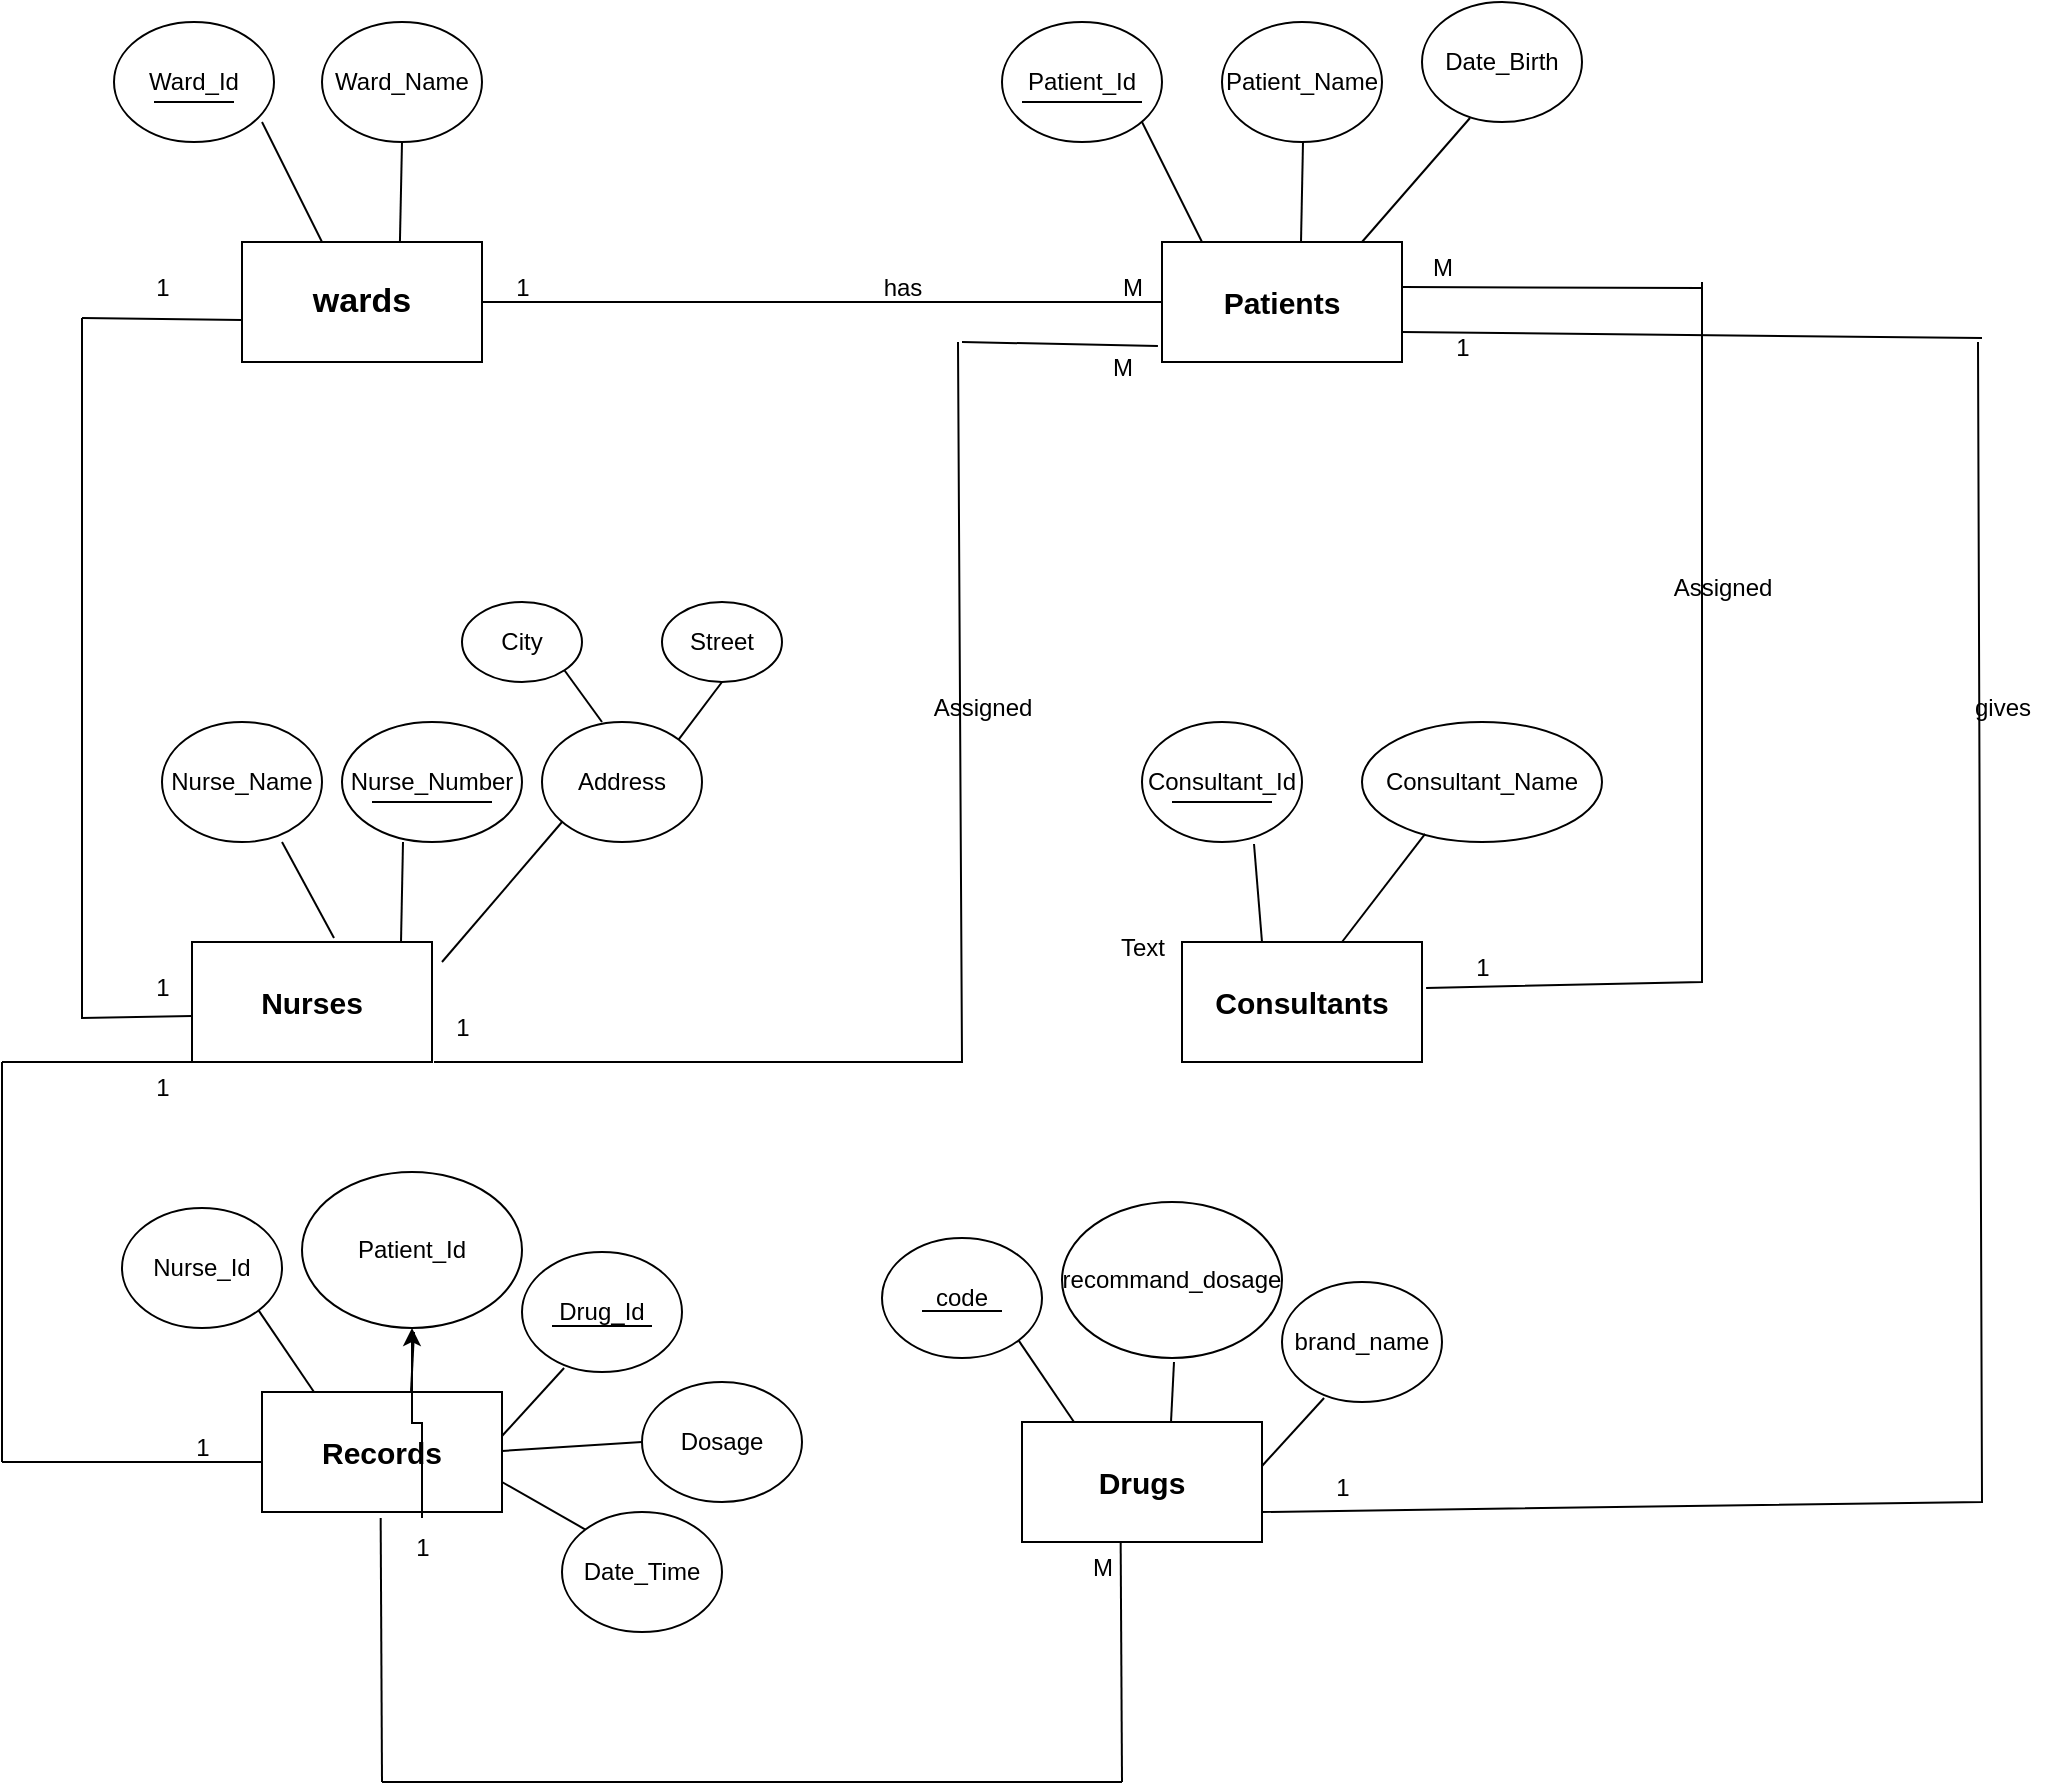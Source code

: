 <mxfile version="24.7.17">
  <diagram name="Page-1" id="H5CWHSRSQmd1UM0Z2Quo">
    <mxGraphModel dx="1464" dy="1964" grid="1" gridSize="10" guides="1" tooltips="1" connect="1" arrows="1" fold="1" page="1" pageScale="1" pageWidth="850" pageHeight="1100" math="0" shadow="0">
      <root>
        <mxCell id="0" />
        <mxCell id="1" parent="0" />
        <mxCell id="sExttlflbmhgBurhBawN-1" value="&lt;span style=&quot;font-size: 17px;&quot;&gt;&lt;b&gt;wards&lt;/b&gt;&lt;/span&gt;" style="rounded=0;whiteSpace=wrap;html=1;" parent="1" vertex="1">
          <mxGeometry x="120" y="110" width="120" height="60" as="geometry" />
        </mxCell>
        <mxCell id="sExttlflbmhgBurhBawN-2" value="&lt;b&gt;&lt;font style=&quot;font-size: 15px;&quot;&gt;Patients&lt;/font&gt;&lt;/b&gt;" style="rounded=0;whiteSpace=wrap;html=1;" parent="1" vertex="1">
          <mxGeometry x="580" y="110" width="120" height="60" as="geometry" />
        </mxCell>
        <mxCell id="sExttlflbmhgBurhBawN-3" value="&lt;b&gt;&lt;font style=&quot;font-size: 15px;&quot;&gt;Nurses&lt;/font&gt;&lt;/b&gt;" style="rounded=0;whiteSpace=wrap;html=1;" parent="1" vertex="1">
          <mxGeometry x="95" y="460" width="120" height="60" as="geometry" />
        </mxCell>
        <mxCell id="sExttlflbmhgBurhBawN-4" value="&lt;b&gt;&lt;font style=&quot;font-size: 15px;&quot;&gt;Consultants&lt;/font&gt;&lt;/b&gt;" style="rounded=0;whiteSpace=wrap;html=1;" parent="1" vertex="1">
          <mxGeometry x="590" y="460" width="120" height="60" as="geometry" />
        </mxCell>
        <mxCell id="sExttlflbmhgBurhBawN-5" value="Ward_Id" style="ellipse;whiteSpace=wrap;html=1;" parent="1" vertex="1">
          <mxGeometry x="56" width="80" height="60" as="geometry" />
        </mxCell>
        <mxCell id="sExttlflbmhgBurhBawN-6" value="Ward_Name" style="ellipse;whiteSpace=wrap;html=1;" parent="1" vertex="1">
          <mxGeometry x="160" width="80" height="60" as="geometry" />
        </mxCell>
        <mxCell id="sExttlflbmhgBurhBawN-8" value="" style="endArrow=none;html=1;rounded=0;exitX=0.658;exitY=0;exitDx=0;exitDy=0;exitPerimeter=0;entryX=0.5;entryY=1;entryDx=0;entryDy=0;" parent="1" source="sExttlflbmhgBurhBawN-1" target="sExttlflbmhgBurhBawN-6" edge="1">
          <mxGeometry width="50" height="50" relative="1" as="geometry">
            <mxPoint x="200" y="100" as="sourcePoint" />
            <mxPoint x="210" y="60" as="targetPoint" />
            <Array as="points" />
          </mxGeometry>
        </mxCell>
        <mxCell id="sExttlflbmhgBurhBawN-10" value="" style="endArrow=none;html=1;rounded=0;" parent="1" edge="1">
          <mxGeometry width="50" height="50" relative="1" as="geometry">
            <mxPoint x="160" y="110" as="sourcePoint" />
            <mxPoint x="130" y="50" as="targetPoint" />
          </mxGeometry>
        </mxCell>
        <mxCell id="sExttlflbmhgBurhBawN-11" value="Patient_Id" style="ellipse;whiteSpace=wrap;html=1;" parent="1" vertex="1">
          <mxGeometry x="500" width="80" height="60" as="geometry" />
        </mxCell>
        <mxCell id="sExttlflbmhgBurhBawN-12" value="Patient_Name" style="ellipse;whiteSpace=wrap;html=1;" parent="1" vertex="1">
          <mxGeometry x="610" width="80" height="60" as="geometry" />
        </mxCell>
        <mxCell id="sExttlflbmhgBurhBawN-14" value="" style="endArrow=none;html=1;rounded=0;entryX=0.05;entryY=0.8;entryDx=0;entryDy=0;entryPerimeter=0;" parent="1" edge="1">
          <mxGeometry width="50" height="50" relative="1" as="geometry">
            <mxPoint x="680" y="110" as="sourcePoint" />
            <mxPoint x="734" y="48" as="targetPoint" />
          </mxGeometry>
        </mxCell>
        <mxCell id="sExttlflbmhgBurhBawN-16" value="" style="endArrow=none;html=1;rounded=0;exitX=0.658;exitY=0;exitDx=0;exitDy=0;exitPerimeter=0;entryX=0.5;entryY=1;entryDx=0;entryDy=0;" parent="1" edge="1">
          <mxGeometry width="50" height="50" relative="1" as="geometry">
            <mxPoint x="649.5" y="110" as="sourcePoint" />
            <mxPoint x="650.5" y="60" as="targetPoint" />
            <Array as="points" />
          </mxGeometry>
        </mxCell>
        <mxCell id="sExttlflbmhgBurhBawN-17" value="" style="endArrow=none;html=1;rounded=0;" parent="1" edge="1">
          <mxGeometry width="50" height="50" relative="1" as="geometry">
            <mxPoint x="600" y="110" as="sourcePoint" />
            <mxPoint x="570" y="50" as="targetPoint" />
          </mxGeometry>
        </mxCell>
        <mxCell id="sExttlflbmhgBurhBawN-19" value="" style="endArrow=none;html=1;rounded=0;entryX=0;entryY=0.5;entryDx=0;entryDy=0;exitX=1;exitY=0.5;exitDx=0;exitDy=0;" parent="1" source="sExttlflbmhgBurhBawN-1" target="sExttlflbmhgBurhBawN-2" edge="1">
          <mxGeometry relative="1" as="geometry">
            <mxPoint x="320" y="139.5" as="sourcePoint" />
            <mxPoint x="480" y="139.5" as="targetPoint" />
          </mxGeometry>
        </mxCell>
        <mxCell id="sExttlflbmhgBurhBawN-20" value="1" style="text;html=1;align=center;verticalAlign=middle;resizable=0;points=[];autosize=1;strokeColor=none;fillColor=none;" parent="1" vertex="1">
          <mxGeometry x="245" y="118" width="30" height="30" as="geometry" />
        </mxCell>
        <mxCell id="sExttlflbmhgBurhBawN-21" value="M" style="text;html=1;align=center;verticalAlign=middle;resizable=0;points=[];autosize=1;strokeColor=none;fillColor=none;" parent="1" vertex="1">
          <mxGeometry x="550" y="118" width="30" height="30" as="geometry" />
        </mxCell>
        <mxCell id="sExttlflbmhgBurhBawN-22" value="Consultant_Id" style="ellipse;whiteSpace=wrap;html=1;" parent="1" vertex="1">
          <mxGeometry x="570" y="350" width="80" height="60" as="geometry" />
        </mxCell>
        <mxCell id="sExttlflbmhgBurhBawN-23" value="Consultant_Name" style="ellipse;whiteSpace=wrap;html=1;" parent="1" vertex="1">
          <mxGeometry x="680" y="350" width="120" height="60" as="geometry" />
        </mxCell>
        <mxCell id="sExttlflbmhgBurhBawN-24" value="" style="endArrow=none;html=1;rounded=0;exitX=0.658;exitY=0;exitDx=0;exitDy=0;exitPerimeter=0;entryX=0.7;entryY=1.017;entryDx=0;entryDy=0;entryPerimeter=0;" parent="1" target="sExttlflbmhgBurhBawN-22" edge="1">
          <mxGeometry width="50" height="50" relative="1" as="geometry">
            <mxPoint x="630" y="460" as="sourcePoint" />
            <mxPoint x="631" y="410" as="targetPoint" />
            <Array as="points" />
          </mxGeometry>
        </mxCell>
        <mxCell id="sExttlflbmhgBurhBawN-25" value="" style="endArrow=none;html=1;rounded=0;entryX=0.263;entryY=0.933;entryDx=0;entryDy=0;entryPerimeter=0;" parent="1" target="sExttlflbmhgBurhBawN-23" edge="1">
          <mxGeometry width="50" height="50" relative="1" as="geometry">
            <mxPoint x="670" y="460" as="sourcePoint" />
            <mxPoint x="724" y="398" as="targetPoint" />
          </mxGeometry>
        </mxCell>
        <mxCell id="sExttlflbmhgBurhBawN-28" value="" style="endArrow=none;html=1;rounded=0;" parent="1" edge="1">
          <mxGeometry relative="1" as="geometry">
            <mxPoint x="76" y="40" as="sourcePoint" />
            <mxPoint x="116" y="40" as="targetPoint" />
          </mxGeometry>
        </mxCell>
        <mxCell id="sExttlflbmhgBurhBawN-30" value="" style="endArrow=none;html=1;rounded=0;" parent="1" edge="1">
          <mxGeometry relative="1" as="geometry">
            <mxPoint x="510" y="40" as="sourcePoint" />
            <mxPoint x="570" y="40" as="targetPoint" />
          </mxGeometry>
        </mxCell>
        <mxCell id="sExttlflbmhgBurhBawN-31" value="" style="endArrow=none;html=1;rounded=0;" parent="1" edge="1">
          <mxGeometry relative="1" as="geometry">
            <mxPoint x="585" y="390" as="sourcePoint" />
            <mxPoint x="635" y="390" as="targetPoint" />
          </mxGeometry>
        </mxCell>
        <mxCell id="sExttlflbmhgBurhBawN-35" value="Text" style="text;html=1;align=center;verticalAlign=middle;resizable=0;points=[];autosize=1;strokeColor=none;fillColor=none;" parent="1" vertex="1">
          <mxGeometry x="545" y="448" width="50" height="30" as="geometry" />
        </mxCell>
        <mxCell id="sExttlflbmhgBurhBawN-38" value="" style="endArrow=none;html=1;rounded=0;entryX=1.017;entryY=0.383;entryDx=0;entryDy=0;entryPerimeter=0;" parent="1" target="sExttlflbmhgBurhBawN-4" edge="1">
          <mxGeometry relative="1" as="geometry">
            <mxPoint x="850" y="130" as="sourcePoint" />
            <mxPoint x="720" y="480" as="targetPoint" />
            <Array as="points">
              <mxPoint x="850" y="480" />
            </Array>
          </mxGeometry>
        </mxCell>
        <mxCell id="sExttlflbmhgBurhBawN-39" value="" style="endArrow=none;html=1;rounded=0;" parent="1" edge="1">
          <mxGeometry relative="1" as="geometry">
            <mxPoint x="700" y="132.5" as="sourcePoint" />
            <mxPoint x="850" y="133" as="targetPoint" />
          </mxGeometry>
        </mxCell>
        <mxCell id="sExttlflbmhgBurhBawN-40" value="M" style="text;html=1;align=center;verticalAlign=middle;resizable=0;points=[];autosize=1;strokeColor=none;fillColor=none;" parent="1" vertex="1">
          <mxGeometry x="705" y="108" width="30" height="30" as="geometry" />
        </mxCell>
        <mxCell id="sExttlflbmhgBurhBawN-41" value="1" style="text;html=1;align=center;verticalAlign=middle;resizable=0;points=[];autosize=1;strokeColor=none;fillColor=none;" parent="1" vertex="1">
          <mxGeometry x="725" y="458" width="30" height="30" as="geometry" />
        </mxCell>
        <mxCell id="sExttlflbmhgBurhBawN-42" value="Nurse_Name" style="ellipse;whiteSpace=wrap;html=1;" parent="1" vertex="1">
          <mxGeometry x="80" y="350" width="80" height="60" as="geometry" />
        </mxCell>
        <mxCell id="sExttlflbmhgBurhBawN-43" value="Nurse_Number" style="ellipse;whiteSpace=wrap;html=1;" parent="1" vertex="1">
          <mxGeometry x="170" y="350" width="90" height="60" as="geometry" />
        </mxCell>
        <mxCell id="sExttlflbmhgBurhBawN-44" value="Address" style="ellipse;whiteSpace=wrap;html=1;" parent="1" vertex="1">
          <mxGeometry x="270" y="350" width="80" height="60" as="geometry" />
        </mxCell>
        <mxCell id="sExttlflbmhgBurhBawN-45" value="" style="endArrow=none;html=1;rounded=0;exitX=0.658;exitY=0;exitDx=0;exitDy=0;exitPerimeter=0;entryX=0.5;entryY=1;entryDx=0;entryDy=0;" parent="1" edge="1">
          <mxGeometry width="50" height="50" relative="1" as="geometry">
            <mxPoint x="199.5" y="460" as="sourcePoint" />
            <mxPoint x="200.5" y="410" as="targetPoint" />
            <Array as="points" />
          </mxGeometry>
        </mxCell>
        <mxCell id="sExttlflbmhgBurhBawN-46" value="" style="endArrow=none;html=1;rounded=0;" parent="1" edge="1">
          <mxGeometry width="50" height="50" relative="1" as="geometry">
            <mxPoint x="220" y="470" as="sourcePoint" />
            <mxPoint x="280" y="400" as="targetPoint" />
          </mxGeometry>
        </mxCell>
        <mxCell id="sExttlflbmhgBurhBawN-47" value="" style="endArrow=none;html=1;rounded=0;" parent="1" edge="1">
          <mxGeometry width="50" height="50" relative="1" as="geometry">
            <mxPoint x="166" y="458" as="sourcePoint" />
            <mxPoint x="140" y="410" as="targetPoint" />
          </mxGeometry>
        </mxCell>
        <mxCell id="sExttlflbmhgBurhBawN-48" value="" style="endArrow=none;html=1;rounded=0;entryX=0;entryY=0.617;entryDx=0;entryDy=0;entryPerimeter=0;" parent="1" target="sExttlflbmhgBurhBawN-3" edge="1">
          <mxGeometry relative="1" as="geometry">
            <mxPoint x="40" y="148" as="sourcePoint" />
            <mxPoint x="-98" y="501" as="targetPoint" />
            <Array as="points">
              <mxPoint x="40" y="498" />
            </Array>
          </mxGeometry>
        </mxCell>
        <mxCell id="sExttlflbmhgBurhBawN-49" value="" style="endArrow=none;html=1;rounded=0;" parent="1" edge="1">
          <mxGeometry relative="1" as="geometry">
            <mxPoint x="40" y="148" as="sourcePoint" />
            <mxPoint x="120" y="149" as="targetPoint" />
          </mxGeometry>
        </mxCell>
        <mxCell id="sExttlflbmhgBurhBawN-50" value="1" style="text;html=1;align=center;verticalAlign=middle;resizable=0;points=[];autosize=1;strokeColor=none;fillColor=none;" parent="1" vertex="1">
          <mxGeometry x="65" y="118" width="30" height="30" as="geometry" />
        </mxCell>
        <mxCell id="sExttlflbmhgBurhBawN-51" value="1" style="text;html=1;align=center;verticalAlign=middle;resizable=0;points=[];autosize=1;strokeColor=none;fillColor=none;" parent="1" vertex="1">
          <mxGeometry x="65" y="468" width="30" height="30" as="geometry" />
        </mxCell>
        <mxCell id="sExttlflbmhgBurhBawN-52" value="City" style="ellipse;whiteSpace=wrap;html=1;" parent="1" vertex="1">
          <mxGeometry x="230" y="290" width="60" height="40" as="geometry" />
        </mxCell>
        <mxCell id="sExttlflbmhgBurhBawN-53" value="Street" style="ellipse;whiteSpace=wrap;html=1;" parent="1" vertex="1">
          <mxGeometry x="330" y="290" width="60" height="40" as="geometry" />
        </mxCell>
        <mxCell id="sExttlflbmhgBurhBawN-54" value="" style="endArrow=none;html=1;rounded=0;entryX=1;entryY=1;entryDx=0;entryDy=0;" parent="1" target="sExttlflbmhgBurhBawN-52" edge="1">
          <mxGeometry width="50" height="50" relative="1" as="geometry">
            <mxPoint x="300" y="350" as="sourcePoint" />
            <mxPoint x="275" y="310" as="targetPoint" />
          </mxGeometry>
        </mxCell>
        <mxCell id="sExttlflbmhgBurhBawN-55" value="" style="endArrow=none;html=1;rounded=0;entryX=0.5;entryY=1;entryDx=0;entryDy=0;exitX=1;exitY=0;exitDx=0;exitDy=0;" parent="1" source="sExttlflbmhgBurhBawN-44" target="sExttlflbmhgBurhBawN-53" edge="1">
          <mxGeometry width="50" height="50" relative="1" as="geometry">
            <mxPoint x="340" y="350" as="sourcePoint" />
            <mxPoint x="394" y="288" as="targetPoint" />
          </mxGeometry>
        </mxCell>
        <mxCell id="sExttlflbmhgBurhBawN-56" value="&lt;b&gt;&lt;font style=&quot;font-size: 15px;&quot;&gt;Drugs&lt;/font&gt;&lt;/b&gt;" style="rounded=0;whiteSpace=wrap;html=1;" parent="1" vertex="1">
          <mxGeometry x="510" y="700" width="120" height="60" as="geometry" />
        </mxCell>
        <mxCell id="sExttlflbmhgBurhBawN-57" value="" style="endArrow=none;html=1;rounded=0;" parent="1" edge="1">
          <mxGeometry relative="1" as="geometry">
            <mxPoint x="185" y="390" as="sourcePoint" />
            <mxPoint x="245" y="390" as="targetPoint" />
          </mxGeometry>
        </mxCell>
        <mxCell id="sExttlflbmhgBurhBawN-58" value="code" style="ellipse;whiteSpace=wrap;html=1;" parent="1" vertex="1">
          <mxGeometry x="440" y="608" width="80" height="60" as="geometry" />
        </mxCell>
        <mxCell id="sExttlflbmhgBurhBawN-59" value="recommand_dosage" style="ellipse;whiteSpace=wrap;html=1;" parent="1" vertex="1">
          <mxGeometry x="530" y="590" width="110" height="78" as="geometry" />
        </mxCell>
        <mxCell id="sExttlflbmhgBurhBawN-60" value="brand_name" style="ellipse;whiteSpace=wrap;html=1;" parent="1" vertex="1">
          <mxGeometry x="640" y="630" width="80" height="60" as="geometry" />
        </mxCell>
        <mxCell id="sExttlflbmhgBurhBawN-61" value="" style="endArrow=none;html=1;rounded=0;exitX=0.658;exitY=0;exitDx=0;exitDy=0;exitPerimeter=0;" parent="1" edge="1">
          <mxGeometry width="50" height="50" relative="1" as="geometry">
            <mxPoint x="584.5" y="700" as="sourcePoint" />
            <mxPoint x="586" y="670" as="targetPoint" />
            <Array as="points" />
          </mxGeometry>
        </mxCell>
        <mxCell id="sExttlflbmhgBurhBawN-62" value="" style="endArrow=none;html=1;rounded=0;entryX=1;entryY=1;entryDx=0;entryDy=0;" parent="1" target="sExttlflbmhgBurhBawN-58" edge="1">
          <mxGeometry width="50" height="50" relative="1" as="geometry">
            <mxPoint x="536" y="700" as="sourcePoint" />
            <mxPoint x="510" y="652" as="targetPoint" />
          </mxGeometry>
        </mxCell>
        <mxCell id="sExttlflbmhgBurhBawN-65" value="" style="endArrow=none;html=1;rounded=0;entryX=0.263;entryY=1;entryDx=0;entryDy=0;entryPerimeter=0;" parent="1" edge="1">
          <mxGeometry width="50" height="50" relative="1" as="geometry">
            <mxPoint x="630" y="722" as="sourcePoint" />
            <mxPoint x="661.04" y="688" as="targetPoint" />
          </mxGeometry>
        </mxCell>
        <mxCell id="sExttlflbmhgBurhBawN-66" value="&lt;b&gt;&lt;font style=&quot;font-size: 15px;&quot;&gt;Records&lt;/font&gt;&lt;/b&gt;" style="rounded=0;whiteSpace=wrap;html=1;" parent="1" vertex="1">
          <mxGeometry x="130" y="685" width="120" height="60" as="geometry" />
        </mxCell>
        <mxCell id="sExttlflbmhgBurhBawN-67" value="Nurse_Id" style="ellipse;whiteSpace=wrap;html=1;" parent="1" vertex="1">
          <mxGeometry x="60" y="593" width="80" height="60" as="geometry" />
        </mxCell>
        <mxCell id="sExttlflbmhgBurhBawN-68" value="Patient_Id" style="ellipse;whiteSpace=wrap;html=1;" parent="1" vertex="1">
          <mxGeometry x="150" y="575" width="110" height="78" as="geometry" />
        </mxCell>
        <mxCell id="sExttlflbmhgBurhBawN-69" value="Drug_Id" style="ellipse;whiteSpace=wrap;html=1;" parent="1" vertex="1">
          <mxGeometry x="260" y="615" width="80" height="60" as="geometry" />
        </mxCell>
        <mxCell id="sExttlflbmhgBurhBawN-70" value="" style="endArrow=none;html=1;rounded=0;exitX=0.658;exitY=0;exitDx=0;exitDy=0;exitPerimeter=0;" parent="1" edge="1">
          <mxGeometry width="50" height="50" relative="1" as="geometry">
            <mxPoint x="204.5" y="685" as="sourcePoint" />
            <mxPoint x="206" y="655" as="targetPoint" />
            <Array as="points" />
          </mxGeometry>
        </mxCell>
        <mxCell id="sExttlflbmhgBurhBawN-71" value="" style="endArrow=none;html=1;rounded=0;entryX=1;entryY=1;entryDx=0;entryDy=0;" parent="1" target="sExttlflbmhgBurhBawN-67" edge="1">
          <mxGeometry width="50" height="50" relative="1" as="geometry">
            <mxPoint x="156" y="685" as="sourcePoint" />
            <mxPoint x="130" y="637" as="targetPoint" />
          </mxGeometry>
        </mxCell>
        <mxCell id="sExttlflbmhgBurhBawN-72" value="" style="endArrow=none;html=1;rounded=0;entryX=0.263;entryY=1;entryDx=0;entryDy=0;entryPerimeter=0;" parent="1" edge="1">
          <mxGeometry width="50" height="50" relative="1" as="geometry">
            <mxPoint x="250" y="707" as="sourcePoint" />
            <mxPoint x="281.04" y="673" as="targetPoint" />
          </mxGeometry>
        </mxCell>
        <mxCell id="sExttlflbmhgBurhBawN-77" value="" style="endArrow=none;html=1;rounded=0;" parent="1" edge="1">
          <mxGeometry relative="1" as="geometry">
            <mxPoint x="460" y="644.5" as="sourcePoint" />
            <mxPoint x="500" y="644.5" as="targetPoint" />
          </mxGeometry>
        </mxCell>
        <mxCell id="sExttlflbmhgBurhBawN-78" value="Dosage" style="ellipse;whiteSpace=wrap;html=1;" parent="1" vertex="1">
          <mxGeometry x="320" y="680" width="80" height="60" as="geometry" />
        </mxCell>
        <mxCell id="sExttlflbmhgBurhBawN-79" value="Date_Time" style="ellipse;whiteSpace=wrap;html=1;" parent="1" vertex="1">
          <mxGeometry x="280" y="745" width="80" height="60" as="geometry" />
        </mxCell>
        <mxCell id="sExttlflbmhgBurhBawN-80" value="" style="endArrow=none;html=1;rounded=0;entryX=0;entryY=0.5;entryDx=0;entryDy=0;" parent="1" target="sExttlflbmhgBurhBawN-78" edge="1">
          <mxGeometry relative="1" as="geometry">
            <mxPoint x="250" y="714.5" as="sourcePoint" />
            <mxPoint x="310" y="714.5" as="targetPoint" />
          </mxGeometry>
        </mxCell>
        <mxCell id="sExttlflbmhgBurhBawN-81" value="" style="endArrow=none;html=1;rounded=0;entryX=0;entryY=0;entryDx=0;entryDy=0;" parent="1" target="sExttlflbmhgBurhBawN-79" edge="1">
          <mxGeometry relative="1" as="geometry">
            <mxPoint x="250" y="730" as="sourcePoint" />
            <mxPoint x="300" y="760" as="targetPoint" />
          </mxGeometry>
        </mxCell>
        <mxCell id="sExttlflbmhgBurhBawN-82" value="" style="endArrow=none;html=1;rounded=0;" parent="1" edge="1">
          <mxGeometry relative="1" as="geometry">
            <mxPoint x="275" y="652" as="sourcePoint" />
            <mxPoint x="325" y="652" as="targetPoint" />
          </mxGeometry>
        </mxCell>
        <mxCell id="sExttlflbmhgBurhBawN-83" value="" style="endArrow=none;html=1;rounded=0;" parent="1" edge="1">
          <mxGeometry relative="1" as="geometry">
            <mxPoint x="478" y="160" as="sourcePoint" />
            <mxPoint x="216" y="520" as="targetPoint" />
            <Array as="points">
              <mxPoint x="480" y="520" />
              <mxPoint x="240" y="520" />
            </Array>
          </mxGeometry>
        </mxCell>
        <mxCell id="sExttlflbmhgBurhBawN-84" value="" style="endArrow=none;html=1;rounded=0;entryX=-0.017;entryY=0.867;entryDx=0;entryDy=0;entryPerimeter=0;" parent="1" target="sExttlflbmhgBurhBawN-2" edge="1">
          <mxGeometry relative="1" as="geometry">
            <mxPoint x="480" y="160" as="sourcePoint" />
            <mxPoint x="560" y="160" as="targetPoint" />
          </mxGeometry>
        </mxCell>
        <mxCell id="sExttlflbmhgBurhBawN-85" value="1" style="text;html=1;align=center;verticalAlign=middle;resizable=0;points=[];autosize=1;strokeColor=none;fillColor=none;" parent="1" vertex="1">
          <mxGeometry x="215" y="488" width="30" height="30" as="geometry" />
        </mxCell>
        <mxCell id="sExttlflbmhgBurhBawN-86" value="M" style="text;html=1;align=center;verticalAlign=middle;resizable=0;points=[];autosize=1;strokeColor=none;fillColor=none;" parent="1" vertex="1">
          <mxGeometry x="545" y="158" width="30" height="30" as="geometry" />
        </mxCell>
        <mxCell id="sExttlflbmhgBurhBawN-156" value="" style="endArrow=none;html=1;rounded=0;entryX=1;entryY=0.75;entryDx=0;entryDy=0;" parent="1" target="sExttlflbmhgBurhBawN-56" edge="1">
          <mxGeometry relative="1" as="geometry">
            <mxPoint x="988" y="160" as="sourcePoint" />
            <mxPoint x="850" y="740" as="targetPoint" />
            <Array as="points">
              <mxPoint x="990" y="740" />
            </Array>
          </mxGeometry>
        </mxCell>
        <mxCell id="sExttlflbmhgBurhBawN-157" value="" style="endArrow=none;html=1;rounded=0;exitX=1;exitY=0.75;exitDx=0;exitDy=0;" parent="1" source="sExttlflbmhgBurhBawN-2" edge="1">
          <mxGeometry relative="1" as="geometry">
            <mxPoint x="830" y="158" as="sourcePoint" />
            <mxPoint x="990" y="158" as="targetPoint" />
          </mxGeometry>
        </mxCell>
        <mxCell id="sExttlflbmhgBurhBawN-158" value="1" style="text;html=1;align=center;verticalAlign=middle;resizable=0;points=[];autosize=1;strokeColor=none;fillColor=none;" parent="1" vertex="1">
          <mxGeometry x="715" y="148" width="30" height="30" as="geometry" />
        </mxCell>
        <mxCell id="sExttlflbmhgBurhBawN-159" value="1" style="text;html=1;align=center;verticalAlign=middle;resizable=0;points=[];autosize=1;strokeColor=none;fillColor=none;" parent="1" vertex="1">
          <mxGeometry x="655" y="718" width="30" height="30" as="geometry" />
        </mxCell>
        <mxCell id="sExttlflbmhgBurhBawN-160" value="" style="endArrow=none;html=1;rounded=0;" parent="1" edge="1">
          <mxGeometry relative="1" as="geometry">
            <mxPoint y="520" as="sourcePoint" />
            <mxPoint y="720" as="targetPoint" />
          </mxGeometry>
        </mxCell>
        <mxCell id="sExttlflbmhgBurhBawN-161" value="" style="endArrow=none;html=1;rounded=0;" parent="1" edge="1">
          <mxGeometry relative="1" as="geometry">
            <mxPoint y="720" as="sourcePoint" />
            <mxPoint x="130" y="720" as="targetPoint" />
          </mxGeometry>
        </mxCell>
        <mxCell id="sExttlflbmhgBurhBawN-162" value="" style="endArrow=none;html=1;rounded=0;" parent="1" edge="1">
          <mxGeometry relative="1" as="geometry">
            <mxPoint y="520" as="sourcePoint" />
            <mxPoint x="110" y="520" as="targetPoint" />
          </mxGeometry>
        </mxCell>
        <mxCell id="sExttlflbmhgBurhBawN-163" value="1" style="text;html=1;align=center;verticalAlign=middle;resizable=0;points=[];autosize=1;strokeColor=none;fillColor=none;" parent="1" vertex="1">
          <mxGeometry x="65" y="518" width="30" height="30" as="geometry" />
        </mxCell>
        <mxCell id="sExttlflbmhgBurhBawN-164" value="1" style="text;html=1;align=center;verticalAlign=middle;resizable=0;points=[];autosize=1;strokeColor=none;fillColor=none;" parent="1" vertex="1">
          <mxGeometry x="85" y="698" width="30" height="30" as="geometry" />
        </mxCell>
        <mxCell id="sExttlflbmhgBurhBawN-165" value="" style="endArrow=none;html=1;rounded=0;" parent="1" edge="1">
          <mxGeometry relative="1" as="geometry">
            <mxPoint x="189.33" y="748" as="sourcePoint" />
            <mxPoint x="190" y="880" as="targetPoint" />
          </mxGeometry>
        </mxCell>
        <mxCell id="sExttlflbmhgBurhBawN-166" value="" style="endArrow=none;html=1;rounded=0;" parent="1" edge="1">
          <mxGeometry relative="1" as="geometry">
            <mxPoint x="190" y="880" as="sourcePoint" />
            <mxPoint x="560" y="880" as="targetPoint" />
          </mxGeometry>
        </mxCell>
        <mxCell id="sExttlflbmhgBurhBawN-167" value="" style="endArrow=none;html=1;rounded=0;" parent="1" edge="1">
          <mxGeometry relative="1" as="geometry">
            <mxPoint x="559.33" y="760" as="sourcePoint" />
            <mxPoint x="560" y="880" as="targetPoint" />
          </mxGeometry>
        </mxCell>
        <mxCell id="uPhQ20qcDk9Gk6GqD2Bt-1" value="" style="edgeStyle=orthogonalEdgeStyle;rounded=0;orthogonalLoop=1;jettySize=auto;html=1;" edge="1" parent="1" source="sExttlflbmhgBurhBawN-168" target="sExttlflbmhgBurhBawN-68">
          <mxGeometry relative="1" as="geometry" />
        </mxCell>
        <mxCell id="sExttlflbmhgBurhBawN-168" value="1" style="text;html=1;align=center;verticalAlign=middle;resizable=0;points=[];autosize=1;strokeColor=none;fillColor=none;" parent="1" vertex="1">
          <mxGeometry x="195" y="748" width="30" height="30" as="geometry" />
        </mxCell>
        <mxCell id="sExttlflbmhgBurhBawN-169" value="M" style="text;html=1;align=center;verticalAlign=middle;resizable=0;points=[];autosize=1;strokeColor=none;fillColor=none;" parent="1" vertex="1">
          <mxGeometry x="535" y="758" width="30" height="30" as="geometry" />
        </mxCell>
        <mxCell id="CWQt7MyaVmlmVMvj2Ytg-1" value="Date_Birth" style="ellipse;whiteSpace=wrap;html=1;" parent="1" vertex="1">
          <mxGeometry x="710" y="-10" width="80" height="60" as="geometry" />
        </mxCell>
        <mxCell id="FZPFy8BbfiACvfuy_6YQ-1" value="Assigned" style="text;html=1;align=center;verticalAlign=middle;resizable=0;points=[];autosize=1;strokeColor=none;fillColor=none;" parent="1" vertex="1">
          <mxGeometry x="825" y="268" width="70" height="30" as="geometry" />
        </mxCell>
        <mxCell id="FZPFy8BbfiACvfuy_6YQ-2" value="gives" style="text;html=1;align=center;verticalAlign=middle;resizable=0;points=[];autosize=1;strokeColor=none;fillColor=none;" parent="1" vertex="1">
          <mxGeometry x="975" y="328" width="50" height="30" as="geometry" />
        </mxCell>
        <mxCell id="FZPFy8BbfiACvfuy_6YQ-3" value="has" style="text;html=1;align=center;verticalAlign=middle;resizable=0;points=[];autosize=1;strokeColor=none;fillColor=none;" parent="1" vertex="1">
          <mxGeometry x="430" y="118" width="40" height="30" as="geometry" />
        </mxCell>
        <mxCell id="FZPFy8BbfiACvfuy_6YQ-4" value="Assigned" style="text;html=1;align=center;verticalAlign=middle;resizable=0;points=[];autosize=1;strokeColor=none;fillColor=none;" parent="1" vertex="1">
          <mxGeometry x="455" y="328" width="70" height="30" as="geometry" />
        </mxCell>
      </root>
    </mxGraphModel>
  </diagram>
</mxfile>
